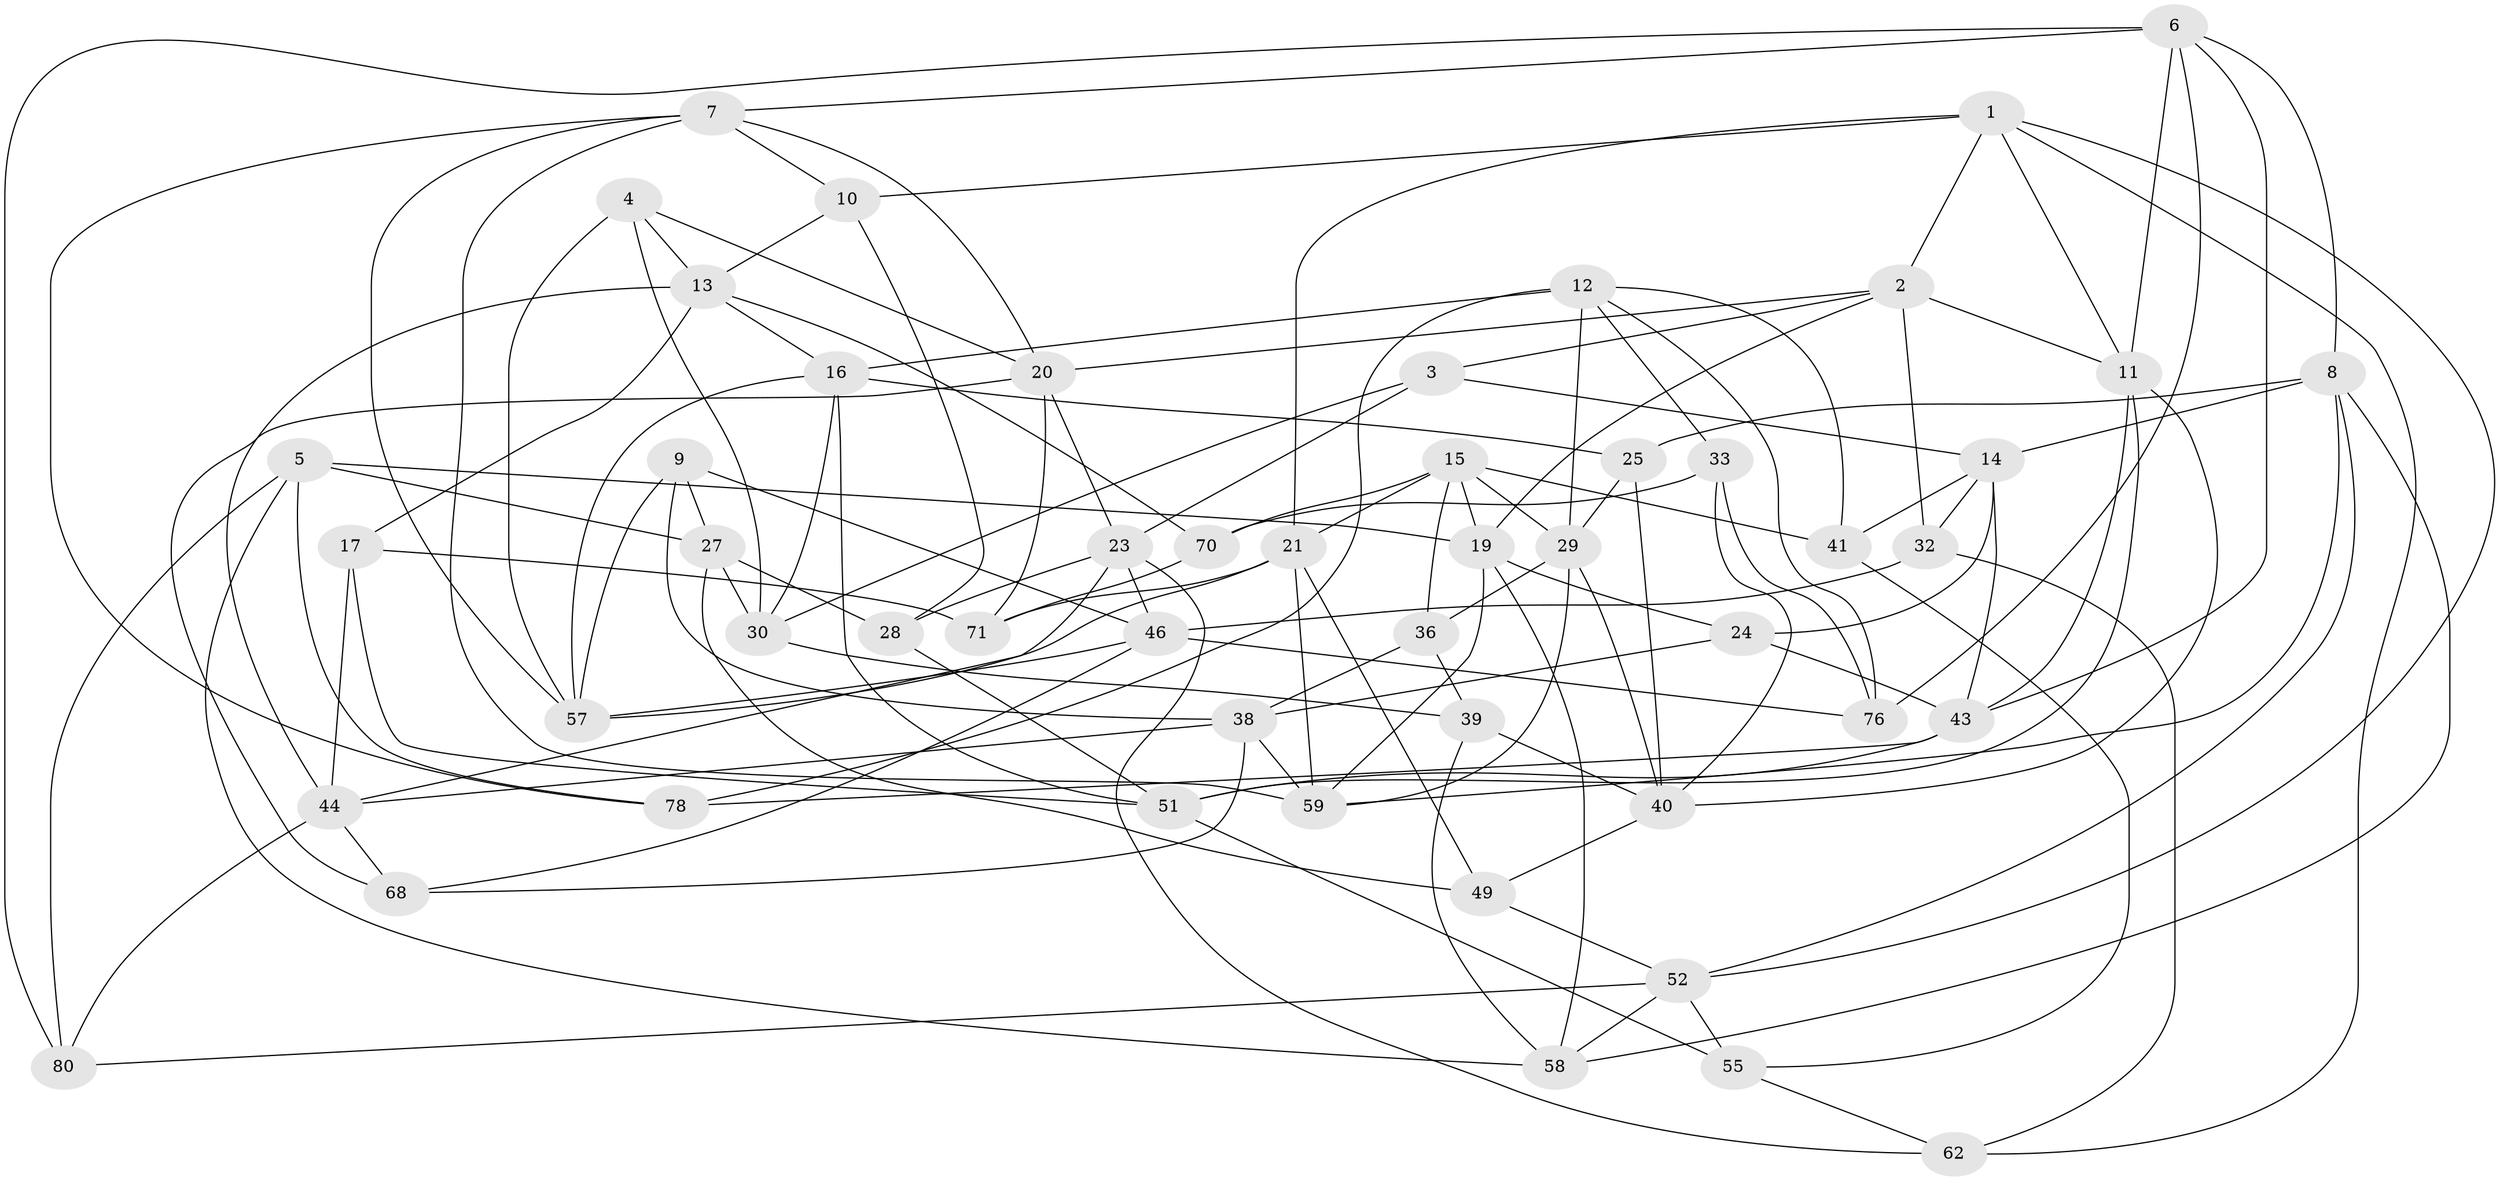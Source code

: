 // original degree distribution, {4: 1.0}
// Generated by graph-tools (version 1.1) at 2025/11/02/27/25 16:11:49]
// undirected, 51 vertices, 129 edges
graph export_dot {
graph [start="1"]
  node [color=gray90,style=filled];
  1 [super="+69"];
  2 [super="+18"];
  3;
  4;
  5 [super="+22"];
  6 [super="+53"];
  7 [super="+35"];
  8 [super="+64"];
  9;
  10;
  11 [super="+47"];
  12 [super="+37"];
  13 [super="+26"];
  14 [super="+48"];
  15 [super="+67"];
  16 [super="+31"];
  17;
  19 [super="+66"];
  20 [super="+61"];
  21 [super="+79"];
  23 [super="+74"];
  24;
  25;
  27 [super="+54"];
  28;
  29 [super="+34"];
  30 [super="+42"];
  32;
  33;
  36;
  38 [super="+50"];
  39;
  40 [super="+45"];
  41;
  43 [super="+63"];
  44 [super="+72"];
  46 [super="+56"];
  49;
  51 [super="+75"];
  52 [super="+77"];
  55;
  57 [super="+60"];
  58 [super="+73"];
  59 [super="+65"];
  62;
  68;
  70;
  71;
  76;
  78;
  80;
  1 -- 21;
  1 -- 62;
  1 -- 52;
  1 -- 2;
  1 -- 10;
  1 -- 11;
  2 -- 20;
  2 -- 32;
  2 -- 3;
  2 -- 11;
  2 -- 19;
  3 -- 23;
  3 -- 14;
  3 -- 30;
  4 -- 13;
  4 -- 20;
  4 -- 30;
  4 -- 57;
  5 -- 58 [weight=2];
  5 -- 78;
  5 -- 80;
  5 -- 27;
  5 -- 19;
  6 -- 76;
  6 -- 8;
  6 -- 11;
  6 -- 80;
  6 -- 7;
  6 -- 43;
  7 -- 78;
  7 -- 20;
  7 -- 57;
  7 -- 10;
  7 -- 59;
  8 -- 59;
  8 -- 25;
  8 -- 14;
  8 -- 58;
  8 -- 52;
  9 -- 38;
  9 -- 46;
  9 -- 27;
  9 -- 57;
  10 -- 28;
  10 -- 13;
  11 -- 43;
  11 -- 51;
  11 -- 40;
  12 -- 33;
  12 -- 16;
  12 -- 29;
  12 -- 41;
  12 -- 78;
  12 -- 76;
  13 -- 17;
  13 -- 70;
  13 -- 16;
  13 -- 44;
  14 -- 32;
  14 -- 41;
  14 -- 24;
  14 -- 43;
  15 -- 36;
  15 -- 70;
  15 -- 29;
  15 -- 41;
  15 -- 19;
  15 -- 21;
  16 -- 30;
  16 -- 25;
  16 -- 57;
  16 -- 51;
  17 -- 51;
  17 -- 44;
  17 -- 71;
  19 -- 59;
  19 -- 58;
  19 -- 24;
  20 -- 23;
  20 -- 71;
  20 -- 68;
  21 -- 71;
  21 -- 59;
  21 -- 49;
  21 -- 57;
  23 -- 28;
  23 -- 46;
  23 -- 62;
  23 -- 44;
  24 -- 43;
  24 -- 38;
  25 -- 40;
  25 -- 29;
  27 -- 30 [weight=2];
  27 -- 49;
  27 -- 28;
  28 -- 51;
  29 -- 40;
  29 -- 36;
  29 -- 59;
  30 -- 39;
  32 -- 62;
  32 -- 46;
  33 -- 70;
  33 -- 76;
  33 -- 40;
  36 -- 38;
  36 -- 39;
  38 -- 44;
  38 -- 59;
  38 -- 68;
  39 -- 40;
  39 -- 58;
  40 -- 49;
  41 -- 55;
  43 -- 78;
  43 -- 51;
  44 -- 68;
  44 -- 80;
  46 -- 76;
  46 -- 68;
  46 -- 57;
  49 -- 52;
  51 -- 55;
  52 -- 55;
  52 -- 58;
  52 -- 80;
  55 -- 62;
  70 -- 71;
}

